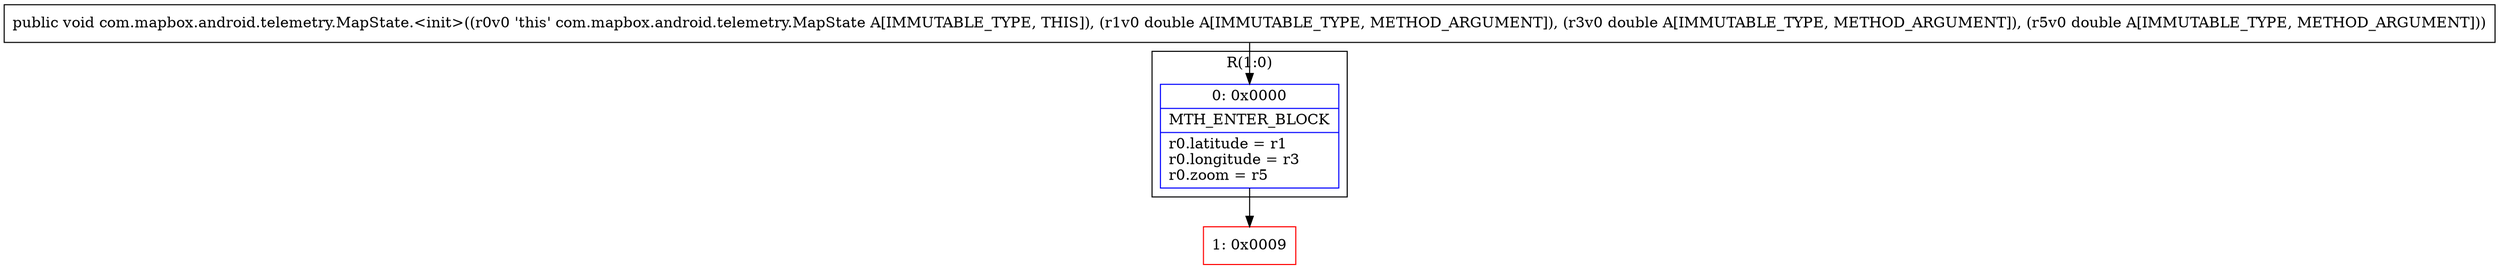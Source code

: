 digraph "CFG forcom.mapbox.android.telemetry.MapState.\<init\>(DDD)V" {
subgraph cluster_Region_389194226 {
label = "R(1:0)";
node [shape=record,color=blue];
Node_0 [shape=record,label="{0\:\ 0x0000|MTH_ENTER_BLOCK\l|r0.latitude = r1\lr0.longitude = r3\lr0.zoom = r5\l}"];
}
Node_1 [shape=record,color=red,label="{1\:\ 0x0009}"];
MethodNode[shape=record,label="{public void com.mapbox.android.telemetry.MapState.\<init\>((r0v0 'this' com.mapbox.android.telemetry.MapState A[IMMUTABLE_TYPE, THIS]), (r1v0 double A[IMMUTABLE_TYPE, METHOD_ARGUMENT]), (r3v0 double A[IMMUTABLE_TYPE, METHOD_ARGUMENT]), (r5v0 double A[IMMUTABLE_TYPE, METHOD_ARGUMENT])) }"];
MethodNode -> Node_0;
Node_0 -> Node_1;
}

